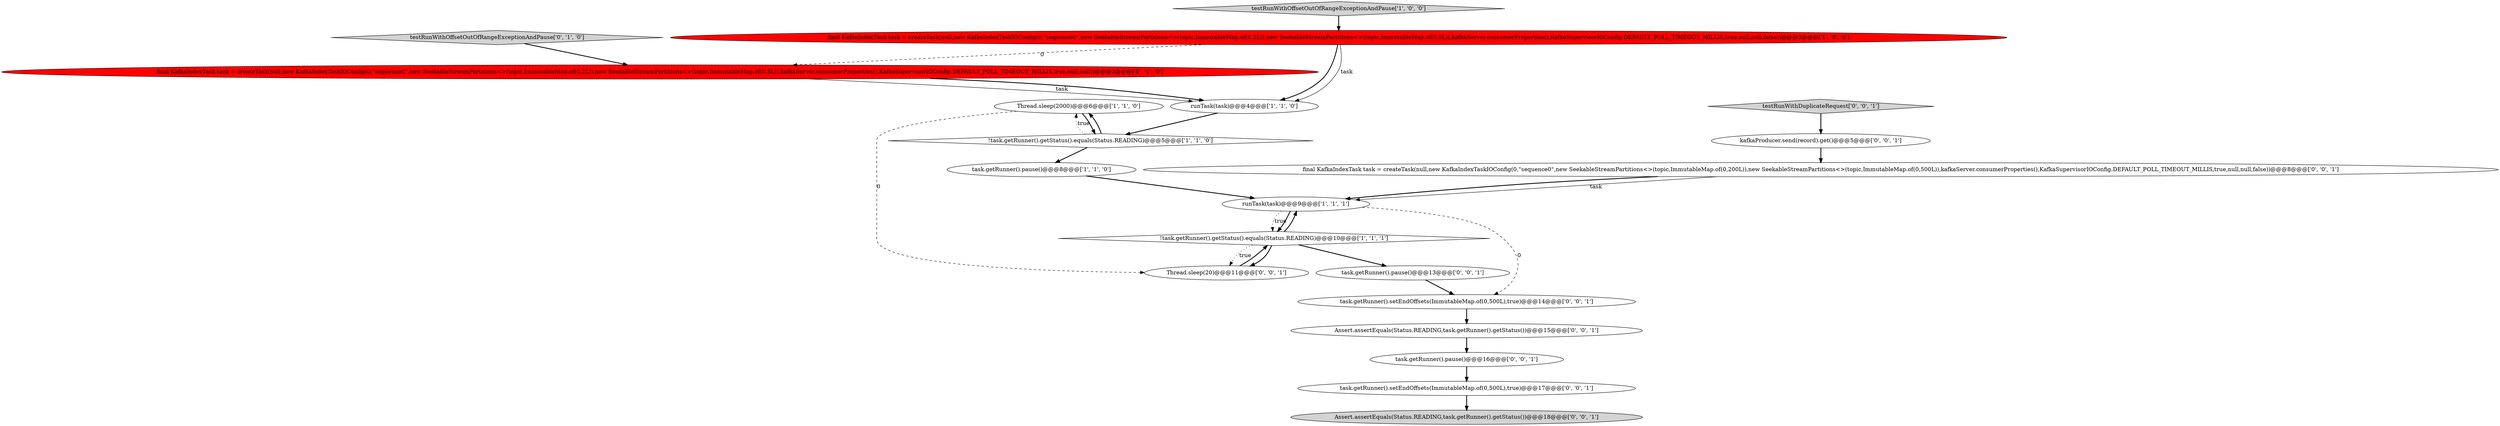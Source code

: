 digraph {
11 [style = filled, label = "task.getRunner().pause()@@@13@@@['0', '0', '1']", fillcolor = white, shape = ellipse image = "AAA0AAABBB3BBB"];
18 [style = filled, label = "final KafkaIndexTask task = createTask(null,new KafkaIndexTaskIOConfig(0,\"sequence0\",new SeekableStreamPartitions<>(topic,ImmutableMap.of(0,200L)),new SeekableStreamPartitions<>(topic,ImmutableMap.of(0,500L)),kafkaServer.consumerProperties(),KafkaSupervisorIOConfig.DEFAULT_POLL_TIMEOUT_MILLIS,true,null,null,false))@@@8@@@['0', '0', '1']", fillcolor = white, shape = ellipse image = "AAA0AAABBB3BBB"];
3 [style = filled, label = "final KafkaIndexTask task = createTask(null,new KafkaIndexTaskIOConfig(0,\"sequence0\",new SeekableStreamPartitions<>(topic,ImmutableMap.of(0,2L)),new SeekableStreamPartitions<>(topic,ImmutableMap.of(0,5L)),kafkaServer.consumerProperties(),KafkaSupervisorIOConfig.DEFAULT_POLL_TIMEOUT_MILLIS,true,null,null,false))@@@3@@@['1', '0', '0']", fillcolor = red, shape = ellipse image = "AAA1AAABBB1BBB"];
13 [style = filled, label = "testRunWithDuplicateRequest['0', '0', '1']", fillcolor = lightgray, shape = diamond image = "AAA0AAABBB3BBB"];
4 [style = filled, label = "task.getRunner().pause()@@@8@@@['1', '1', '0']", fillcolor = white, shape = ellipse image = "AAA0AAABBB1BBB"];
14 [style = filled, label = "kafkaProducer.send(record).get()@@@5@@@['0', '0', '1']", fillcolor = white, shape = ellipse image = "AAA0AAABBB3BBB"];
19 [style = filled, label = "task.getRunner().setEndOffsets(ImmutableMap.of(0,500L),true)@@@17@@@['0', '0', '1']", fillcolor = white, shape = ellipse image = "AAA0AAABBB3BBB"];
1 [style = filled, label = "runTask(task)@@@4@@@['1', '1', '0']", fillcolor = white, shape = ellipse image = "AAA0AAABBB1BBB"];
12 [style = filled, label = "task.getRunner().setEndOffsets(ImmutableMap.of(0,500L),true)@@@14@@@['0', '0', '1']", fillcolor = white, shape = ellipse image = "AAA0AAABBB3BBB"];
5 [style = filled, label = "!task.getRunner().getStatus().equals(Status.READING)@@@10@@@['1', '1', '1']", fillcolor = white, shape = diamond image = "AAA0AAABBB1BBB"];
15 [style = filled, label = "Assert.assertEquals(Status.READING,task.getRunner().getStatus())@@@15@@@['0', '0', '1']", fillcolor = white, shape = ellipse image = "AAA0AAABBB3BBB"];
6 [style = filled, label = "Thread.sleep(2000)@@@6@@@['1', '1', '0']", fillcolor = white, shape = ellipse image = "AAA0AAABBB1BBB"];
10 [style = filled, label = "Assert.assertEquals(Status.READING,task.getRunner().getStatus())@@@18@@@['0', '0', '1']", fillcolor = lightgray, shape = ellipse image = "AAA0AAABBB3BBB"];
2 [style = filled, label = "testRunWithOffsetOutOfRangeExceptionAndPause['1', '0', '0']", fillcolor = lightgray, shape = diamond image = "AAA0AAABBB1BBB"];
7 [style = filled, label = "runTask(task)@@@9@@@['1', '1', '1']", fillcolor = white, shape = ellipse image = "AAA0AAABBB1BBB"];
17 [style = filled, label = "task.getRunner().pause()@@@16@@@['0', '0', '1']", fillcolor = white, shape = ellipse image = "AAA0AAABBB3BBB"];
0 [style = filled, label = "!task.getRunner().getStatus().equals(Status.READING)@@@5@@@['1', '1', '0']", fillcolor = white, shape = diamond image = "AAA0AAABBB1BBB"];
16 [style = filled, label = "Thread.sleep(20)@@@11@@@['0', '0', '1']", fillcolor = white, shape = ellipse image = "AAA0AAABBB3BBB"];
9 [style = filled, label = "final KafkaIndexTask task = createTask(null,new KafkaIndexTaskIOConfig(0,\"sequence0\",new SeekableStreamPartitions<>(topic,ImmutableMap.of(0,2L)),new SeekableStreamPartitions<>(topic,ImmutableMap.of(0,5L)),kafkaServer.consumerProperties(),KafkaSupervisorIOConfig.DEFAULT_POLL_TIMEOUT_MILLIS,true,null,null))@@@3@@@['0', '1', '0']", fillcolor = red, shape = ellipse image = "AAA1AAABBB2BBB"];
8 [style = filled, label = "testRunWithOffsetOutOfRangeExceptionAndPause['0', '1', '0']", fillcolor = lightgray, shape = diamond image = "AAA0AAABBB2BBB"];
3->1 [style = bold, label=""];
0->6 [style = bold, label=""];
2->3 [style = bold, label=""];
12->15 [style = bold, label=""];
19->10 [style = bold, label=""];
11->12 [style = bold, label=""];
6->0 [style = bold, label=""];
1->0 [style = bold, label=""];
0->6 [style = dotted, label="true"];
17->19 [style = bold, label=""];
4->7 [style = bold, label=""];
18->7 [style = solid, label="task"];
9->1 [style = solid, label="task"];
7->5 [style = dotted, label="true"];
5->16 [style = bold, label=""];
15->17 [style = bold, label=""];
7->5 [style = bold, label=""];
6->16 [style = dashed, label="0"];
3->9 [style = dashed, label="0"];
0->4 [style = bold, label=""];
5->16 [style = dotted, label="true"];
8->9 [style = bold, label=""];
16->5 [style = bold, label=""];
7->12 [style = dashed, label="0"];
5->7 [style = bold, label=""];
14->18 [style = bold, label=""];
5->11 [style = bold, label=""];
9->1 [style = bold, label=""];
18->7 [style = bold, label=""];
13->14 [style = bold, label=""];
3->1 [style = solid, label="task"];
}

